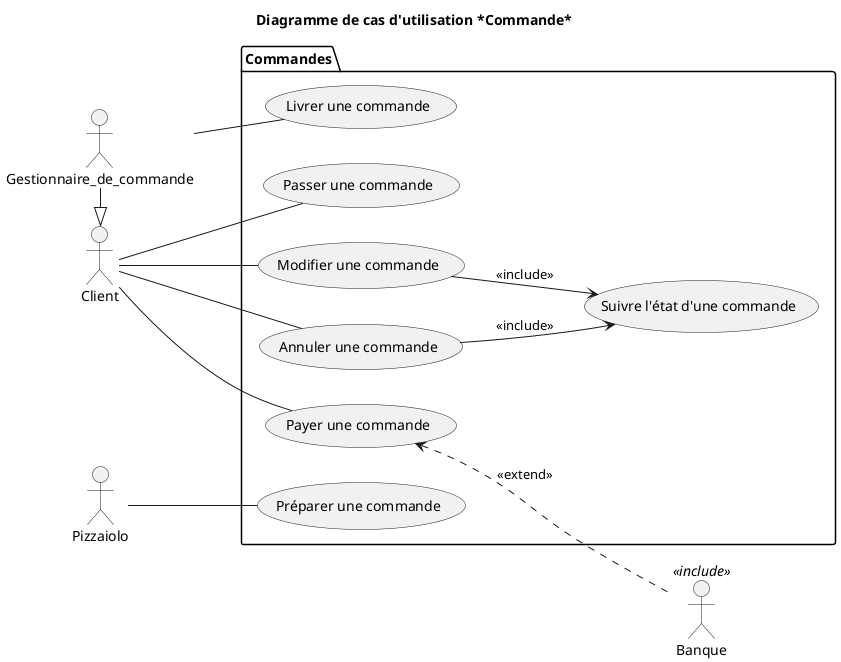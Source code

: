 @startuml 03_commande
title Diagramme de cas d'utilisation *Commande*

actor Gestionnaire_de_commande as GESTCMD
actor Client as CUSTOMER
actor Banque <<include>> as BANK
actor Pizzaiolo as PZLO

package Commandes{
    left to right direction
    (Passer une commande) as CREATE_CMD
    (Préparer une commande) as MAKE_CMD
    (Livrer une commande) as DELIVER_CMD
    (Modifier une commande) as MODIFY_CMD
    (Annuler une commande) as CANCEL_CMD
    (Suivre l'état d'une commande) as FOLLOW_CMD
    (Payer une commande) as PAY_CMD
}

MODIFY_CMD --> FOLLOW_CMD: <<include>>
CANCEL_CMD --> FOLLOW_CMD: <<include>>

CUSTOMER -- CREATE_CMD
CUSTOMER -- MODIFY_CMD
CUSTOMER -- CANCEL_CMD
CUSTOMER -- PAY_CMD

GESTCMD -- DELIVER_CMD

PAY_CMD <.. BANK: <<extend>>

PZLO -- MAKE_CMD

GESTCMD -|> CUSTOMER

@enduml